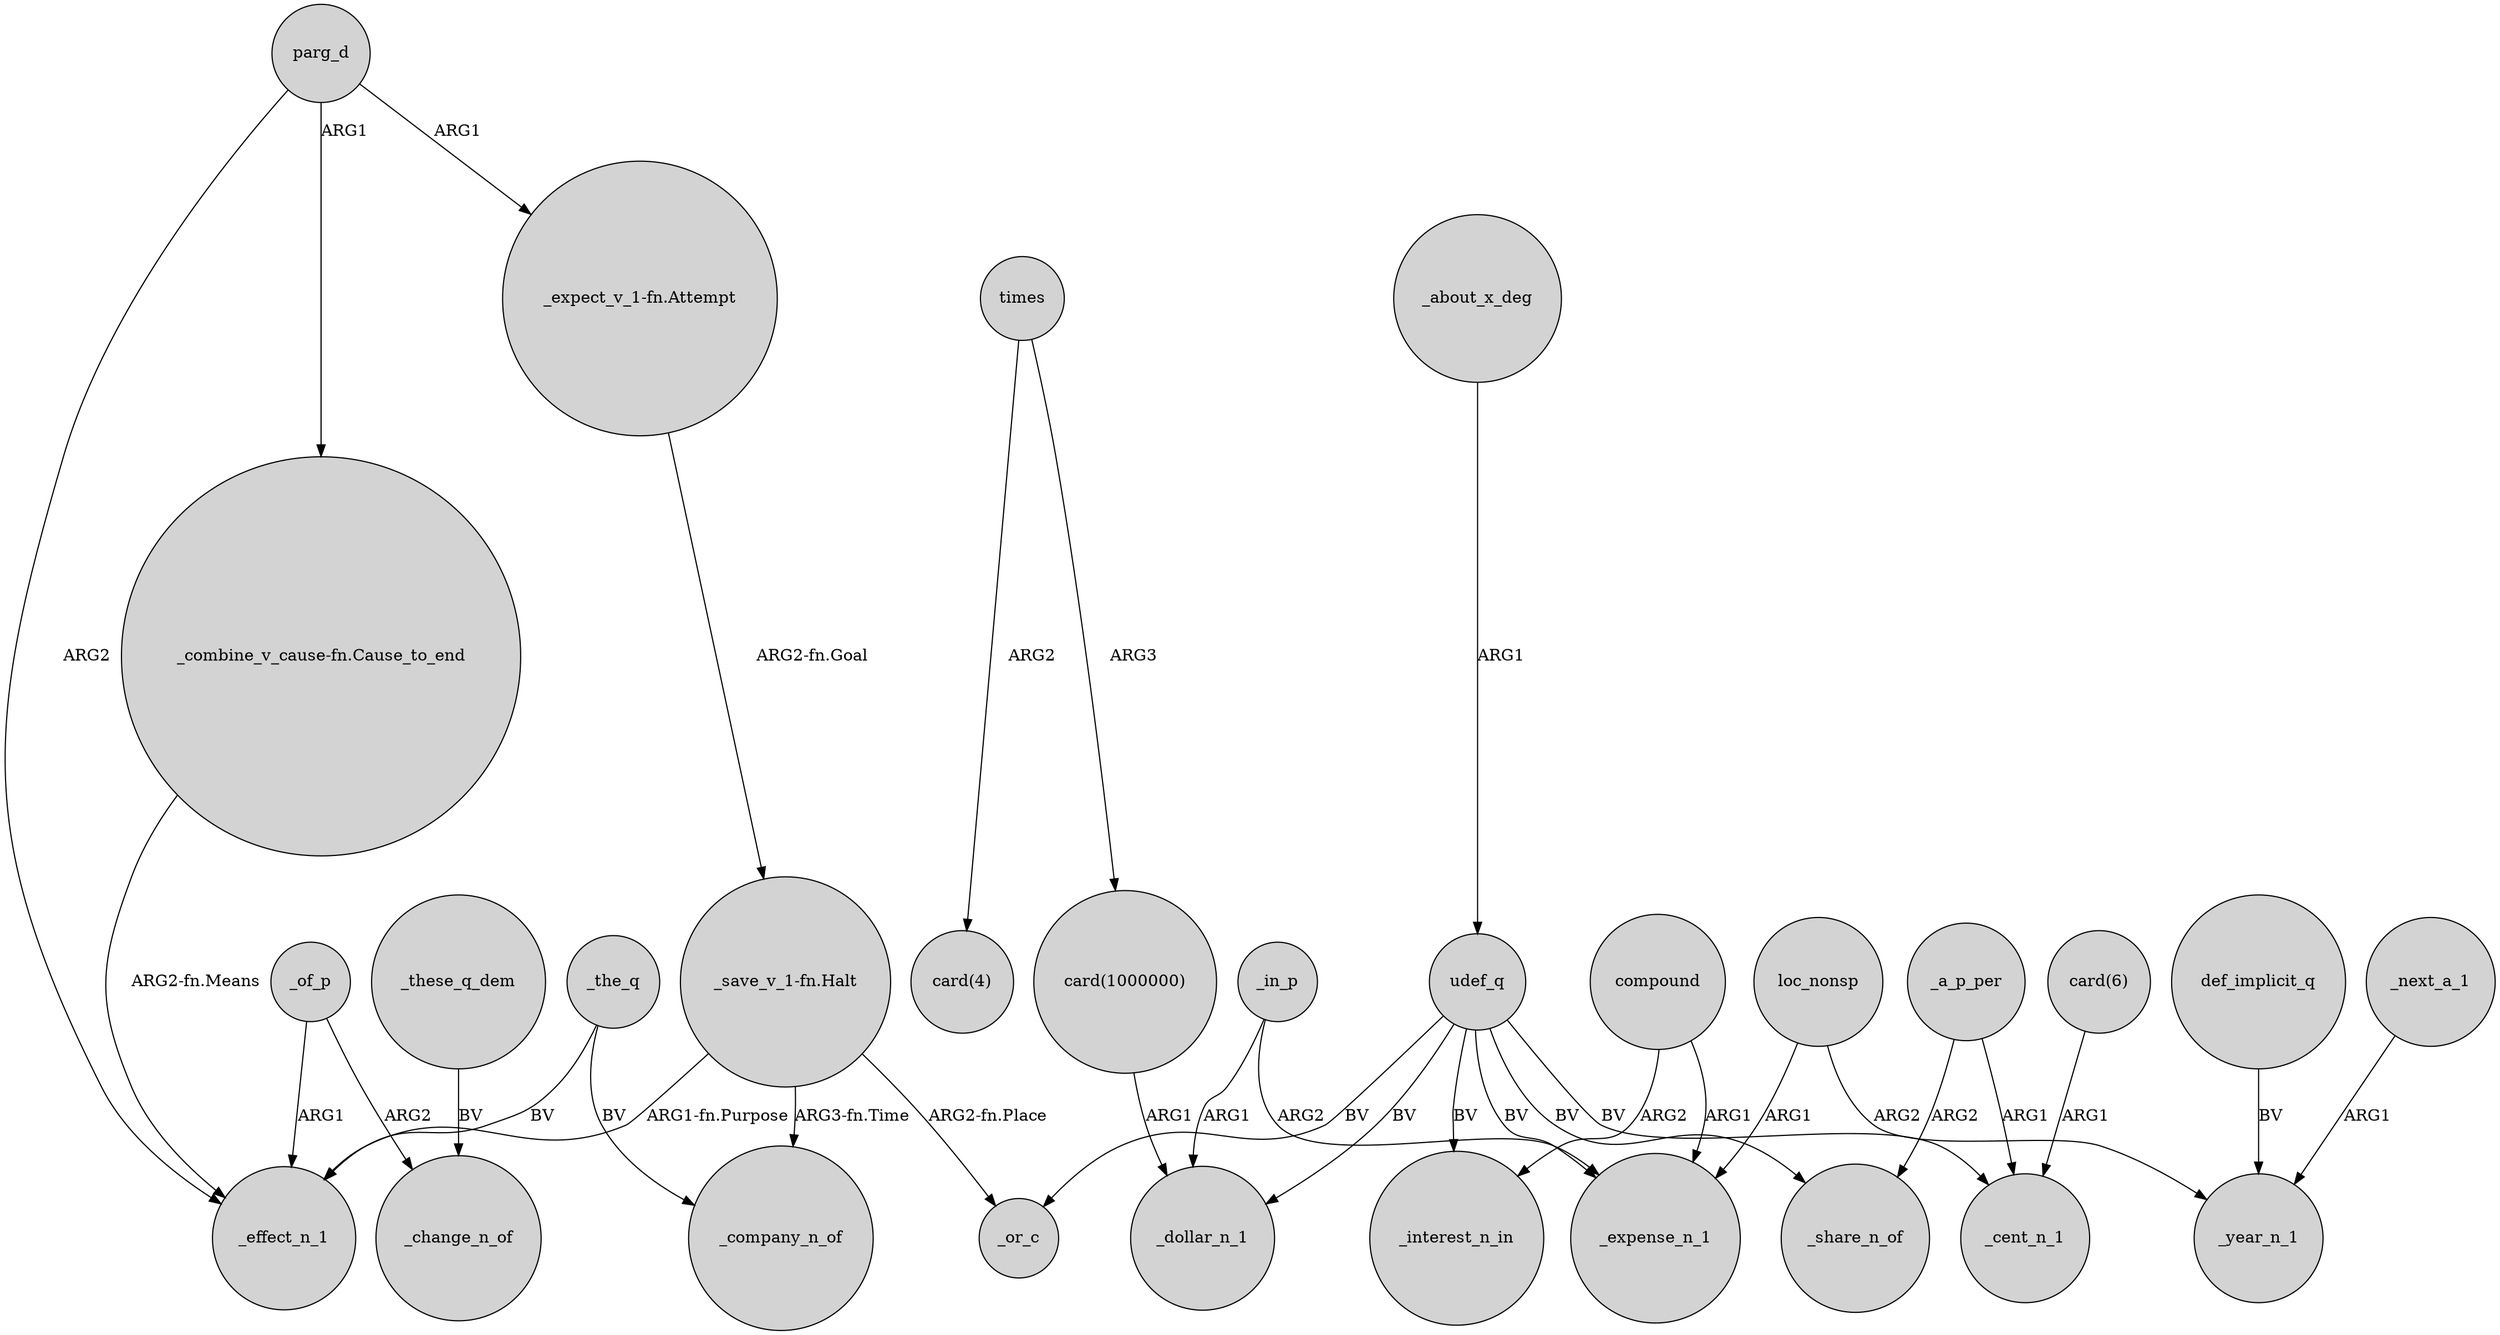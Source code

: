 digraph {
	node [shape=circle style=filled]
	parg_d -> "_combine_v_cause-fn.Cause_to_end" [label=ARG1]
	parg_d -> _effect_n_1 [label=ARG2]
	_of_p -> _effect_n_1 [label=ARG1]
	_in_p -> _expense_n_1 [label=ARG2]
	_a_p_per -> _cent_n_1 [label=ARG1]
	"_save_v_1-fn.Halt" -> _effect_n_1 [label="ARG1-fn.Purpose"]
	def_implicit_q -> _year_n_1 [label=BV]
	times -> "card(1000000)" [label=ARG3]
	"_expect_v_1-fn.Attempt" -> "_save_v_1-fn.Halt" [label="ARG2-fn.Goal"]
	_of_p -> _change_n_of [label=ARG2]
	_these_q_dem -> _change_n_of [label=BV]
	udef_q -> _cent_n_1 [label=BV]
	"card(6)" -> _cent_n_1 [label=ARG1]
	"_save_v_1-fn.Halt" -> _company_n_of [label="ARG3-fn.Time"]
	loc_nonsp -> _year_n_1 [label=ARG2]
	udef_q -> _or_c [label=BV]
	_about_x_deg -> udef_q [label=ARG1]
	_in_p -> _dollar_n_1 [label=ARG1]
	_the_q -> _effect_n_1 [label=BV]
	times -> "card(4)" [label=ARG2]
	_a_p_per -> _share_n_of [label=ARG2]
	udef_q -> _share_n_of [label=BV]
	compound -> _expense_n_1 [label=ARG1]
	udef_q -> _dollar_n_1 [label=BV]
	"card(1000000)" -> _dollar_n_1 [label=ARG1]
	udef_q -> _expense_n_1 [label=BV]
	udef_q -> _interest_n_in [label=BV]
	loc_nonsp -> _expense_n_1 [label=ARG1]
	_next_a_1 -> _year_n_1 [label=ARG1]
	"_save_v_1-fn.Halt" -> _or_c [label="ARG2-fn.Place"]
	parg_d -> "_expect_v_1-fn.Attempt" [label=ARG1]
	"_combine_v_cause-fn.Cause_to_end" -> _effect_n_1 [label="ARG2-fn.Means"]
	_the_q -> _company_n_of [label=BV]
	compound -> _interest_n_in [label=ARG2]
}

